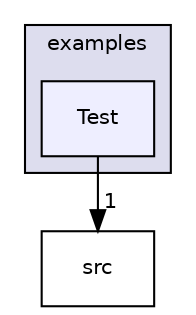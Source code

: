 digraph "examples/Test" {
  compound=true
  node [ fontsize="10", fontname="Helvetica"];
  edge [ labelfontsize="10", labelfontname="Helvetica"];
  subgraph clusterdir_d28a4824dc47e487b107a5db32ef43c4 {
    graph [ bgcolor="#ddddee", pencolor="black", label="examples" fontname="Helvetica", fontsize="10", URL="dir_d28a4824dc47e487b107a5db32ef43c4.html"]
  dir_8d8412c7782979317cb99fd46501a7c8 [shape=box, label="Test", style="filled", fillcolor="#eeeeff", pencolor="black", URL="dir_8d8412c7782979317cb99fd46501a7c8.html"];
  }
  dir_68267d1309a1af8e8297ef4c3efbcdba [shape=box label="src" URL="dir_68267d1309a1af8e8297ef4c3efbcdba.html"];
  dir_8d8412c7782979317cb99fd46501a7c8->dir_68267d1309a1af8e8297ef4c3efbcdba [headlabel="1", labeldistance=1.5 headhref="dir_000007_000009.html"];
}
